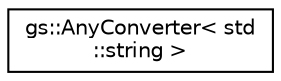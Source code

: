 digraph "Graphical Class Hierarchy"
{
 // LATEX_PDF_SIZE
  edge [fontname="Helvetica",fontsize="10",labelfontname="Helvetica",labelfontsize="10"];
  node [fontname="Helvetica",fontsize="10",shape=record];
  rankdir="LR";
  Node0 [label="gs::AnyConverter\< std\l::string \>",height=0.2,width=0.4,color="black", fillcolor="white", style="filled",URL="$structgs_1_1AnyConverter_3_01std_1_1string_01_4.html",tooltip=" "];
}
